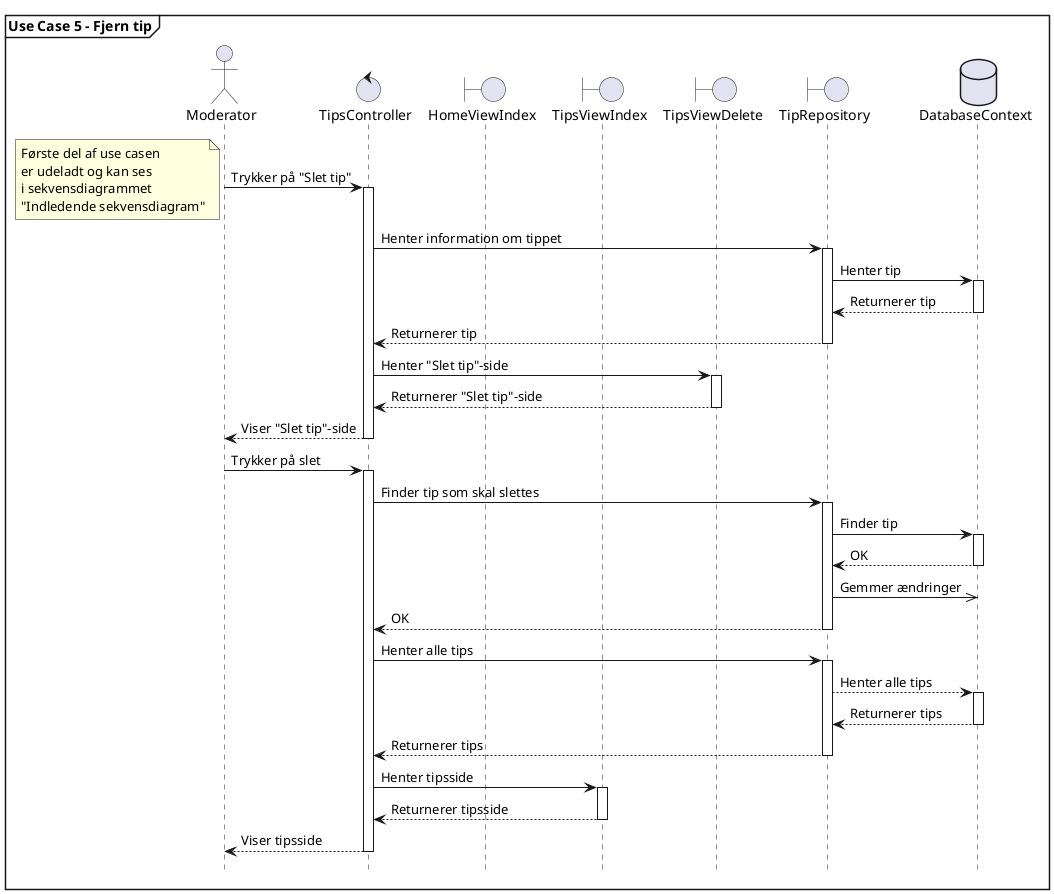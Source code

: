 @startuml

mainframe **Use Case 5 - Fjern tip**

actor       Moderator       as mod
control       TipsController       as tipscont
boundary       HomeViewIndex       as homeindex
boundary       TipsViewIndex       as tipsindex
boundary       TipsViewDelete       as tipsdelete
boundary       TipRepository       as tipsrepo
database       DatabaseContext       as db


mod -> tipscont: Trykker på "Slet tip"

note left
Første del af use casen
er udeladt og kan ses
i sekvensdiagrammet
"Indledende sekvensdiagram"
end note

Activate tipscont
tipscont -> tipsrepo: Henter information om tippet

Activate tipsrepo
tipsrepo -> db: Henter tip

Activate db
db --> tipsrepo: Returnerer tip
Deactivate db

tipsrepo --> tipscont: Returnerer tip
Deactivate tipsrepo

tipscont -> tipsdelete: Henter "Slet tip"-side

Activate tipsdelete
tipsdelete --> tipscont: Returnerer "Slet tip"-side
Deactivate tipsdelete

tipscont --> mod: Viser "Slet tip"-side
Deactivate tipscont

mod -> tipscont: Trykker på slet

Activate tipscont
tipscont -> tipsrepo: Finder tip som skal slettes

Activate tipsrepo
tipsrepo -> db: Finder tip

Activate db
db --> tipsrepo: OK
Deactivate db

tipsrepo ->> db: Gemmer ændringer

tipsrepo --> tipscont: OK
Deactivate tipsrepo

tipscont -> tipsrepo: Henter alle tips

Activate tipsrepo
tipsrepo --> db: Henter alle tips

Activate db
db --> tipsrepo: Returnerer tips
Deactivate db

tipsrepo --> tipscont: Returnerer tips
Deactivate tipsrepo

tipscont -> tipsindex: Henter tipsside

Activate tipsindex
tipsindex --> tipscont: Returnerer tipsside
Deactivate tipsindex

tipscont --> mod: Viser tipsside
Deactivate tipscont


hide footbox
@enduml
